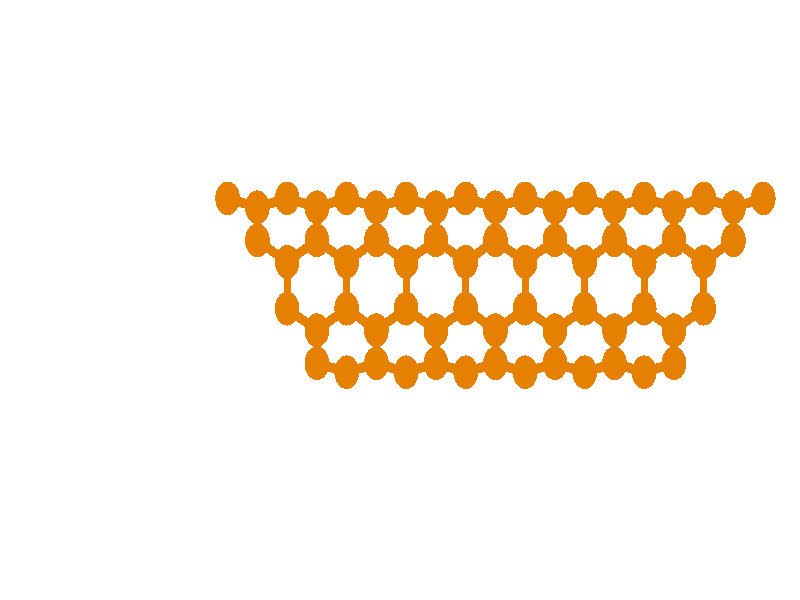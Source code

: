 // 
// Molecular graphics export from VMD 1.9.1
// http://www.ks.uiuc.edu/Research/vmd/
// Requires POV-Ray 3.5 or later
// 
// POV 3.x input script : E:/Users/Kevin Reiter/Documents/GitHub/promotion/daten/nanotori/a7.pov 
// try povray +W1920 +H1057 -IE:/Users/Kevin Reiter/Documents/GitHub/promotion/daten/nanotori/a7.pov -OE:/Users/Kevin Reiter/Documents/GitHub/promotion/daten/nanotori/a7.pov.tga +P +X +A +FT +C
#if (version < 3.5) 
#error "VMD POV3DisplayDevice has been compiled for POV-Ray 3.5 or above.\nPlease upgrade POV-Ray or recompile VMD."
#end 
#declare VMD_clip_on=array[3] {0, 0, 0};
#declare VMD_clip=array[3];
#declare VMD_scaledclip=array[3];
#declare VMD_line_width=0.0020;
#macro VMDC ( C1 )
  texture { pigment { rgbt C1 }}
#end
#macro VMD_point (P1, R1, C1)
  #local T = texture { finish { ambient 1.0 diffuse 0.0 phong 0.0 specular 0.0 } pigment { C1 } }
  #if(VMD_clip_on[2])
  intersection {
    sphere {P1, R1 texture {T} #if(VMD_clip_on[1]) clipped_by {VMD_clip[1]} #end no_shadow}
    VMD_clip[2]
  }
  #else
  sphere {P1, R1 texture {T} #if(VMD_clip_on[1]) clipped_by {VMD_clip[1]} #end no_shadow}
  #end
#end
#macro VMD_line (P1, P2, C1)
  #local T = texture { finish { ambient 1.0 diffuse 0.0 phong 0.0 specular 0.0 } pigment { C1 } }
  #if(VMD_clip_on[2])
  intersection {
    cylinder {P1, P2, VMD_line_width texture {T} #if(VMD_clip_on[1]) clipped_by {VMD_clip[1]} #end no_shadow}
    VMD_clip[2]
  }
  #else
  cylinder {P1, P2, VMD_line_width texture {T} #if(VMD_clip_on[1]) clipped_by {VMD_clip[1]} #end no_shadow}
  #end
#end
#macro VMD_sphere (P1, R1, C1)
  #local T = texture { pigment { C1 } }
  #if(VMD_clip_on[2])
  intersection {
    sphere {P1, R1 texture {T} #if(VMD_clip_on[1]) clipped_by {VMD_clip[1]} #end no_shadow}
    VMD_clip[2]
  }
  #else
  sphere {P1, R1 texture {T} #if(VMD_clip_on[1]) clipped_by {VMD_clip[1]} #end no_shadow}
  #end
#end
#macro VMD_cylinder (P1, P2, R1, C1, O1)
  #local T = texture { pigment { C1 } }
  #if(VMD_clip_on[2])
  intersection {
    cylinder {P1, P2, R1 #if(O1) open #end texture {T} #if(VMD_clip_on[1]) clipped_by {VMD_clip[1]} #end no_shadow}
    VMD_clip[2]
  }
  #else
  cylinder {P1, P2, R1 #if(O1) open #end texture {T} #if(VMD_clip_on[1]) clipped_by {VMD_clip[1]} #end no_shadow}
  #end
#end
#macro VMD_cone (P1, P2, R1, C1)
  #local T = texture { pigment { C1 } }
  #if(VMD_clip_on[2])
  intersection {
    cone {P1, R1, P2, VMD_line_width texture {T} #if(VMD_clip_on[1]) clipped_by {VMD_clip[1]} #end no_shadow}
    VMD_clip[2]
  }
  #else
  cone {P1, R1, P2, VMD_line_width texture {T} #if(VMD_clip_on[1]) clipped_by {VMD_clip[1]} #end no_shadow}
  #end
#end
#macro VMD_triangle (P1, P2, P3, N1, N2, N3, C1)
  #local T = texture { pigment { C1 } }
  smooth_triangle {P1, N1, P2, N2, P3, N3 texture {T} #if(VMD_clip_on[1]) clipped_by {VMD_clip[1]} #end no_shadow}
#end
#macro VMD_tricolor (P1, P2, P3, N1, N2, N3, C1, C2, C3)
  #local NX = P2-P1;
  #local NY = P3-P1;
  #local NZ = vcross(NX, NY);
  #local T = texture { pigment {
    average pigment_map {
      [1 gradient x color_map {[0 rgb 0] [1 C2*3]}]
      [1 gradient y color_map {[0 rgb 0] [1 C3*3]}]
      [1 gradient z color_map {[0 rgb 0] [1 C1*3]}]
    }
    matrix <1.01,0,1,0,1.01,1,0,0,1,-.002,-.002,-1>
    matrix <NX.x,NX.y,NX.z,NY.x,NY.y,NY.z,NZ.x,NZ.y,NZ.z,P1.x,P1.y,P1.z>
  } }
  smooth_triangle {P1, N1, P2, N2, P3, N3 texture {T} #if(VMD_clip_on[1]) clipped_by {VMD_clip[1]} #end no_shadow}
#end
camera {
  orthographic
  location <0.0000, 0.0000, -2.0000>
  look_at <0.0000, 0.0000, 2.0000>
  up <0.0000, 3.0000, 0.0000>
  right <5.4494, 0.0000, 0.0000>
}
light_source { 
  <-0.1000, 0.1000, -1.0000> 
  color rgb<1.000, 1.000, 1.000> 
  parallel 
  point_at <0.0, 0.0, 0.0> 
}
light_source { 
  <1.0000, 2.0000, -0.5000> 
  color rgb<1.000, 1.000, 1.000> 
  parallel 
  point_at <0.0, 0.0, 0.0> 
}
background {
  color rgb<1.000, 1.000, 1.000>
}
#default { texture {
 finish { ambient 0.000 diffuse 0.650 phong 0.1 phong_size 40.000 specular 0.500 }
} }
#declare VMD_line_width=0.0020;
// MoleculeID: 16 ReprID: 0 Beginning CPK
// MoleculeID: 16 ReprID: 0 Beginning VDW
VMD_sphere(<-1.1742,0.5085,0.1166>,0.0839,rgbt<0.900,0.500,0.000,0.000>)
VMD_sphere(<-1.1742,0.5083,-0.1173>,0.0839,rgbt<0.900,0.500,0.000,0.000>)
VMD_sphere(<-0.9715,0.2987,0.3900>,0.0839,rgbt<0.900,0.500,0.000,0.000>)
VMD_sphere(<-0.9715,0.4639,0.2244>,0.0839,rgbt<0.900,0.500,0.000,0.000>)
VMD_sphere(<-0.7688,0.5085,0.1166>,0.0839,rgbt<0.900,0.500,0.000,0.000>)
VMD_sphere(<-0.7688,0.5083,-0.1173>,0.0839,rgbt<0.900,0.500,0.000,0.000>)
VMD_sphere(<-0.9715,0.4635,-0.2251>,0.0839,rgbt<0.900,0.500,0.000,0.000>)
VMD_sphere(<-0.9715,0.2980,-0.3903>,0.0839,rgbt<0.900,0.500,0.000,0.000>)
VMD_sphere(<-0.7688,0.1901,-0.4348>,0.0839,rgbt<0.900,0.500,0.000,0.000>)
VMD_sphere(<-0.7688,-0.0437,-0.4346>,0.0839,rgbt<0.900,0.500,0.000,0.000>)
VMD_sphere(<-0.7688,-0.0429,0.4349>,0.0839,rgbt<0.900,0.500,0.000,0.000>)
VMD_sphere(<-0.7688,0.1910,0.4347>,0.0839,rgbt<0.900,0.500,0.000,0.000>)
VMD_sphere(<-0.5661,0.2987,0.3900>,0.0839,rgbt<0.900,0.500,0.000,0.000>)
VMD_sphere(<-0.5661,0.4639,0.2244>,0.0839,rgbt<0.900,0.500,0.000,0.000>)
VMD_sphere(<-0.3634,0.5085,0.1166>,0.0839,rgbt<0.900,0.500,0.000,0.000>)
VMD_sphere(<-0.3634,0.5083,-0.1173>,0.0839,rgbt<0.900,0.500,0.000,0.000>)
VMD_sphere(<-0.5661,0.4635,-0.2251>,0.0839,rgbt<0.900,0.500,0.000,0.000>)
VMD_sphere(<-0.5661,0.2980,-0.3903>,0.0839,rgbt<0.900,0.500,0.000,0.000>)
VMD_sphere(<-0.3634,0.1901,-0.4348>,0.0839,rgbt<0.900,0.500,0.000,0.000>)
VMD_sphere(<-0.3634,-0.0437,-0.4346>,0.0839,rgbt<0.900,0.500,0.000,0.000>)
VMD_sphere(<-0.5661,-0.1515,-0.3899>,0.0839,rgbt<0.900,0.500,0.000,0.000>)
VMD_sphere(<-0.5661,-0.3167,-0.2243>,0.0839,rgbt<0.900,0.500,0.000,0.000>)
VMD_sphere(<-0.3634,-0.3613,-0.1165>,0.0839,rgbt<0.900,0.500,0.000,0.000>)
VMD_sphere(<-0.3634,-0.3611,0.1174>,0.0839,rgbt<0.900,0.500,0.000,0.000>)
VMD_sphere(<-0.5661,-0.3163,0.2252>,0.0839,rgbt<0.900,0.500,0.000,0.000>)
VMD_sphere(<-0.5661,-0.1508,0.3904>,0.0839,rgbt<0.900,0.500,0.000,0.000>)
VMD_sphere(<-0.3634,-0.0429,0.4349>,0.0839,rgbt<0.900,0.500,0.000,0.000>)
VMD_sphere(<-0.3634,0.1910,0.4347>,0.0839,rgbt<0.900,0.500,0.000,0.000>)
VMD_sphere(<-0.1607,0.2987,0.3900>,0.0839,rgbt<0.900,0.500,0.000,0.000>)
VMD_sphere(<-0.1607,0.4639,0.2244>,0.0839,rgbt<0.900,0.500,0.000,0.000>)
VMD_sphere(<0.0419,0.5085,0.1166>,0.0839,rgbt<0.900,0.500,0.000,0.000>)
VMD_sphere(<0.0419,0.5083,-0.1173>,0.0839,rgbt<0.900,0.500,0.000,0.000>)
VMD_sphere(<-0.1607,0.4635,-0.2251>,0.0839,rgbt<0.900,0.500,0.000,0.000>)
VMD_sphere(<-0.1607,0.2980,-0.3903>,0.0839,rgbt<0.900,0.500,0.000,0.000>)
VMD_sphere(<0.0419,0.1901,-0.4348>,0.0839,rgbt<0.900,0.500,0.000,0.000>)
VMD_sphere(<0.0419,-0.0437,-0.4346>,0.0839,rgbt<0.900,0.500,0.000,0.000>)
VMD_sphere(<-0.1607,-0.1515,-0.3899>,0.0839,rgbt<0.900,0.500,0.000,0.000>)
VMD_sphere(<-0.1607,-0.3167,-0.2243>,0.0839,rgbt<0.900,0.500,0.000,0.000>)
VMD_sphere(<0.0419,-0.3613,-0.1165>,0.0839,rgbt<0.900,0.500,0.000,0.000>)
VMD_sphere(<0.0419,-0.3611,0.1174>,0.0839,rgbt<0.900,0.500,0.000,0.000>)
VMD_sphere(<-0.1607,-0.3163,0.2252>,0.0839,rgbt<0.900,0.500,0.000,0.000>)
VMD_sphere(<-0.1607,-0.1508,0.3904>,0.0839,rgbt<0.900,0.500,0.000,0.000>)
VMD_sphere(<0.0419,-0.0429,0.4349>,0.0839,rgbt<0.900,0.500,0.000,0.000>)
VMD_sphere(<0.0419,0.1910,0.4347>,0.0839,rgbt<0.900,0.500,0.000,0.000>)
VMD_sphere(<0.2446,0.2987,0.3900>,0.0839,rgbt<0.900,0.500,0.000,0.000>)
VMD_sphere(<0.2446,0.4639,0.2244>,0.0839,rgbt<0.900,0.500,0.000,0.000>)
VMD_sphere(<0.4473,0.5085,0.1166>,0.0839,rgbt<0.900,0.500,0.000,0.000>)
VMD_sphere(<0.4473,0.5083,-0.1173>,0.0839,rgbt<0.900,0.500,0.000,0.000>)
VMD_sphere(<0.2446,0.4635,-0.2251>,0.0839,rgbt<0.900,0.500,0.000,0.000>)
VMD_sphere(<0.2446,0.2980,-0.3903>,0.0839,rgbt<0.900,0.500,0.000,0.000>)
VMD_sphere(<0.4473,0.1901,-0.4348>,0.0839,rgbt<0.900,0.500,0.000,0.000>)
VMD_sphere(<0.4473,-0.0437,-0.4346>,0.0839,rgbt<0.900,0.500,0.000,0.000>)
VMD_sphere(<0.2446,-0.1515,-0.3899>,0.0839,rgbt<0.900,0.500,0.000,0.000>)
VMD_sphere(<0.2446,-0.3167,-0.2243>,0.0839,rgbt<0.900,0.500,0.000,0.000>)
VMD_sphere(<0.4473,-0.3613,-0.1165>,0.0839,rgbt<0.900,0.500,0.000,0.000>)
VMD_sphere(<0.4473,-0.3611,0.1174>,0.0839,rgbt<0.900,0.500,0.000,0.000>)
VMD_sphere(<0.2446,-0.3163,0.2252>,0.0839,rgbt<0.900,0.500,0.000,0.000>)
VMD_sphere(<0.2446,-0.1508,0.3904>,0.0839,rgbt<0.900,0.500,0.000,0.000>)
VMD_sphere(<0.4473,-0.0429,0.4349>,0.0839,rgbt<0.900,0.500,0.000,0.000>)
VMD_sphere(<0.4473,0.1910,0.4347>,0.0839,rgbt<0.900,0.500,0.000,0.000>)
VMD_sphere(<0.6500,0.2987,0.3900>,0.0839,rgbt<0.900,0.500,0.000,0.000>)
VMD_sphere(<0.6500,0.4639,0.2244>,0.0839,rgbt<0.900,0.500,0.000,0.000>)
VMD_sphere(<0.8527,0.5085,0.1166>,0.0839,rgbt<0.900,0.500,0.000,0.000>)
VMD_sphere(<0.8527,0.5083,-0.1173>,0.0839,rgbt<0.900,0.500,0.000,0.000>)
VMD_sphere(<0.6500,0.4635,-0.2251>,0.0839,rgbt<0.900,0.500,0.000,0.000>)
VMD_sphere(<0.6500,0.2980,-0.3903>,0.0839,rgbt<0.900,0.500,0.000,0.000>)
VMD_sphere(<0.8527,0.1901,-0.4348>,0.0839,rgbt<0.900,0.500,0.000,0.000>)
VMD_sphere(<0.8527,-0.0437,-0.4346>,0.0839,rgbt<0.900,0.500,0.000,0.000>)
VMD_sphere(<0.6500,-0.1515,-0.3899>,0.0839,rgbt<0.900,0.500,0.000,0.000>)
VMD_sphere(<0.6500,-0.3167,-0.2243>,0.0839,rgbt<0.900,0.500,0.000,0.000>)
VMD_sphere(<0.8527,-0.3613,-0.1165>,0.0839,rgbt<0.900,0.500,0.000,0.000>)
VMD_sphere(<0.8527,-0.3611,0.1174>,0.0839,rgbt<0.900,0.500,0.000,0.000>)
VMD_sphere(<0.6500,-0.3163,0.2252>,0.0839,rgbt<0.900,0.500,0.000,0.000>)
VMD_sphere(<0.6500,-0.1508,0.3904>,0.0839,rgbt<0.900,0.500,0.000,0.000>)
VMD_sphere(<0.8527,-0.0429,0.4349>,0.0839,rgbt<0.900,0.500,0.000,0.000>)
VMD_sphere(<0.8527,0.1910,0.4347>,0.0839,rgbt<0.900,0.500,0.000,0.000>)
VMD_sphere(<1.0554,0.2987,0.3900>,0.0839,rgbt<0.900,0.500,0.000,0.000>)
VMD_sphere(<1.0554,0.4639,0.2244>,0.0839,rgbt<0.900,0.500,0.000,0.000>)
VMD_sphere(<1.2581,0.5085,0.1166>,0.0839,rgbt<0.900,0.500,0.000,0.000>)
VMD_sphere(<1.2581,0.5083,-0.1173>,0.0839,rgbt<0.900,0.500,0.000,0.000>)
VMD_sphere(<1.0554,0.4635,-0.2251>,0.0839,rgbt<0.900,0.500,0.000,0.000>)
VMD_sphere(<1.0554,0.2980,-0.3903>,0.0839,rgbt<0.900,0.500,0.000,0.000>)
VMD_sphere(<1.2581,0.1901,-0.4348>,0.0839,rgbt<0.900,0.500,0.000,0.000>)
VMD_sphere(<1.2581,-0.0437,-0.4346>,0.0839,rgbt<0.900,0.500,0.000,0.000>)
VMD_sphere(<1.0554,-0.1515,-0.3899>,0.0839,rgbt<0.900,0.500,0.000,0.000>)
VMD_sphere(<1.0554,-0.3167,-0.2243>,0.0839,rgbt<0.900,0.500,0.000,0.000>)
VMD_sphere(<1.2581,-0.3613,-0.1165>,0.0839,rgbt<0.900,0.500,0.000,0.000>)
VMD_sphere(<1.2581,-0.3611,0.1174>,0.0839,rgbt<0.900,0.500,0.000,0.000>)
VMD_sphere(<1.0554,-0.3163,0.2252>,0.0839,rgbt<0.900,0.500,0.000,0.000>)
VMD_sphere(<1.0554,-0.1508,0.3904>,0.0839,rgbt<0.900,0.500,0.000,0.000>)
VMD_sphere(<1.2581,-0.0429,0.4349>,0.0839,rgbt<0.900,0.500,0.000,0.000>)
VMD_sphere(<1.2581,0.1910,0.4347>,0.0839,rgbt<0.900,0.500,0.000,0.000>)
VMD_sphere(<1.4607,0.2987,0.3900>,0.0839,rgbt<0.900,0.500,0.000,0.000>)
VMD_sphere(<1.4607,0.4639,0.2244>,0.0839,rgbt<0.900,0.500,0.000,0.000>)
VMD_sphere(<1.6634,0.5085,0.1166>,0.0839,rgbt<0.900,0.500,0.000,0.000>)
VMD_sphere(<1.6634,0.5083,-0.1173>,0.0839,rgbt<0.900,0.500,0.000,0.000>)
VMD_sphere(<1.4607,0.4635,-0.2251>,0.0839,rgbt<0.900,0.500,0.000,0.000>)
VMD_sphere(<1.4607,0.2980,-0.3903>,0.0839,rgbt<0.900,0.500,0.000,0.000>)
VMD_sphere(<1.6634,0.1901,-0.4348>,0.0839,rgbt<0.900,0.500,0.000,0.000>)
VMD_sphere(<1.6634,-0.0437,-0.4346>,0.0839,rgbt<0.900,0.500,0.000,0.000>)
VMD_sphere(<1.4607,-0.1515,-0.3899>,0.0839,rgbt<0.900,0.500,0.000,0.000>)
VMD_sphere(<1.4607,-0.3167,-0.2243>,0.0839,rgbt<0.900,0.500,0.000,0.000>)
VMD_sphere(<1.6634,-0.3613,-0.1165>,0.0839,rgbt<0.900,0.500,0.000,0.000>)
VMD_sphere(<1.6634,-0.3611,0.1174>,0.0839,rgbt<0.900,0.500,0.000,0.000>)
VMD_sphere(<1.4607,-0.3163,0.2252>,0.0839,rgbt<0.900,0.500,0.000,0.000>)
VMD_sphere(<1.4607,-0.1508,0.3904>,0.0839,rgbt<0.900,0.500,0.000,0.000>)
VMD_sphere(<1.6634,-0.0429,0.4349>,0.0839,rgbt<0.900,0.500,0.000,0.000>)
VMD_sphere(<1.6634,0.1910,0.4347>,0.0839,rgbt<0.900,0.500,0.000,0.000>)
VMD_sphere(<1.8661,0.2987,0.3900>,0.0839,rgbt<0.900,0.500,0.000,0.000>)
VMD_sphere(<1.8661,0.4639,0.2244>,0.0839,rgbt<0.900,0.500,0.000,0.000>)
VMD_sphere(<2.0688,0.5085,0.1166>,0.0839,rgbt<0.900,0.500,0.000,0.000>)
VMD_sphere(<2.0688,0.5083,-0.1173>,0.0839,rgbt<0.900,0.500,0.000,0.000>)
VMD_sphere(<1.8661,0.4635,-0.2251>,0.0839,rgbt<0.900,0.500,0.000,0.000>)
VMD_sphere(<1.8661,0.2980,-0.3903>,0.0839,rgbt<0.900,0.500,0.000,0.000>)
VMD_sphere(<2.0688,0.1901,-0.4348>,0.0839,rgbt<0.900,0.500,0.000,0.000>)
VMD_sphere(<2.0688,-0.0437,-0.4346>,0.0839,rgbt<0.900,0.500,0.000,0.000>)
VMD_sphere(<1.8661,-0.1515,-0.3899>,0.0839,rgbt<0.900,0.500,0.000,0.000>)
VMD_sphere(<1.8661,-0.3167,-0.2243>,0.0839,rgbt<0.900,0.500,0.000,0.000>)
VMD_sphere(<1.8661,-0.3163,0.2252>,0.0839,rgbt<0.900,0.500,0.000,0.000>)
VMD_sphere(<1.8661,-0.1508,0.3904>,0.0839,rgbt<0.900,0.500,0.000,0.000>)
VMD_sphere(<2.0688,-0.0429,0.4349>,0.0839,rgbt<0.900,0.500,0.000,0.000>)
VMD_sphere(<2.0688,0.1910,0.4347>,0.0839,rgbt<0.900,0.500,0.000,0.000>)
VMD_sphere(<2.2715,0.2987,0.3900>,0.0839,rgbt<0.900,0.500,0.000,0.000>)
VMD_sphere(<2.2715,0.4639,0.2244>,0.0839,rgbt<0.900,0.500,0.000,0.000>)
VMD_sphere(<2.4742,0.5085,0.1166>,0.0839,rgbt<0.900,0.500,0.000,0.000>)
VMD_sphere(<2.4742,0.5083,-0.1173>,0.0839,rgbt<0.900,0.500,0.000,0.000>)
VMD_sphere(<2.2715,0.4635,-0.2251>,0.0839,rgbt<0.900,0.500,0.000,0.000>)
VMD_sphere(<2.2715,0.2980,-0.3903>,0.0839,rgbt<0.900,0.500,0.000,0.000>)
VMD_cylinder(<-1.17417,0.508501,0.116572>,<-1.17417,0.508391,-0.000366411>0.0247,rgbt<0.900,0.500,0.000,0.000>,1)
VMD_cylinder(<-1.17417,0.508501,0.116572>,<-1.07282,0.486224,0.170497>0.0247,rgbt<0.900,0.500,0.000,0.000>,1)
VMD_cylinder(<-1.17417,0.508281,-0.117305>,<-1.07282,0.485902,-0.171188>0.0247,rgbt<0.900,0.500,0.000,0.000>,1)
VMD_cylinder(<-1.17417,0.508281,-0.117305>,<-1.17417,0.508391,-0.000366411>0.0247,rgbt<0.900,0.500,0.000,0.000>,1)
VMD_cylinder(<-0.971483,0.298727,0.389955>,<-0.971483,0.381337,0.307189>0.0247,rgbt<0.900,0.500,0.000,0.000>,1)
VMD_cylinder(<-0.971483,0.298727,0.389955>,<-0.87014,0.244844,0.412333>0.0247,rgbt<0.900,0.500,0.000,0.000>,1)
VMD_cylinder(<-0.971483,0.463947,0.224422>,<-0.971483,0.381337,0.307189>0.0247,rgbt<0.900,0.500,0.000,0.000>,1)
VMD_cylinder(<-0.971483,0.463947,0.224422>,<-1.07282,0.486224,0.170497>0.0247,rgbt<0.900,0.500,0.000,0.000>,1)
VMD_cylinder(<-0.971483,0.463947,0.224422>,<-0.87014,0.486224,0.170497>0.0247,rgbt<0.900,0.500,0.000,0.000>,1)
VMD_cylinder(<-0.768797,0.508501,0.116572>,<-0.667454,0.486224,0.170497>0.0247,rgbt<0.900,0.500,0.000,0.000>,1)
VMD_cylinder(<-0.768797,0.508501,0.116572>,<-0.87014,0.486224,0.170497>0.0247,rgbt<0.900,0.500,0.000,0.000>,1)
VMD_cylinder(<-0.768797,0.508501,0.116572>,<-0.768797,0.508391,-0.000366411>0.0247,rgbt<0.900,0.500,0.000,0.000>,1)
VMD_cylinder(<-0.768797,0.508281,-0.117305>,<-0.87014,0.485902,-0.171188>0.0247,rgbt<0.900,0.500,0.000,0.000>,1)
VMD_cylinder(<-0.768797,0.508281,-0.117305>,<-0.667454,0.485902,-0.171188>0.0247,rgbt<0.900,0.500,0.000,0.000>,1)
VMD_cylinder(<-0.768797,0.508281,-0.117305>,<-0.768797,0.508391,-0.000366411>0.0247,rgbt<0.900,0.500,0.000,0.000>,1)
VMD_cylinder(<-0.971483,0.463524,-0.225071>,<-1.07282,0.485902,-0.171188>0.0247,rgbt<0.900,0.500,0.000,0.000>,1)
VMD_cylinder(<-0.971483,0.463524,-0.225071>,<-0.87014,0.485902,-0.171188>0.0247,rgbt<0.900,0.500,0.000,0.000>,1)
VMD_cylinder(<-0.971483,0.463524,-0.225071>,<-0.971483,0.380757,-0.307681>0.0247,rgbt<0.900,0.500,0.000,0.000>,1)
VMD_cylinder(<-0.971483,0.297991,-0.390291>,<-0.971483,0.380757,-0.307681>0.0247,rgbt<0.900,0.500,0.000,0.000>,1)
VMD_cylinder(<-0.971483,0.297991,-0.390291>,<-0.87014,0.244066,-0.412568>0.0247,rgbt<0.900,0.500,0.000,0.000>,1)
VMD_cylinder(<-0.768797,0.19014,-0.434845>,<-0.667454,0.244066,-0.412568>0.0247,rgbt<0.900,0.500,0.000,0.000>,1)
VMD_cylinder(<-0.768797,0.19014,-0.434845>,<-0.87014,0.244066,-0.412568>0.0247,rgbt<0.900,0.500,0.000,0.000>,1)
VMD_cylinder(<-0.768797,0.19014,-0.434845>,<-0.768797,0.0732016,-0.434735>0.0247,rgbt<0.900,0.500,0.000,0.000>,1)
VMD_cylinder(<-0.768797,-0.0437373,-0.434624>,<-0.667454,-0.0976205,-0.412246>0.0247,rgbt<0.900,0.500,0.000,0.000>,1)
VMD_cylinder(<-0.768797,-0.0437373,-0.434624>,<-0.768797,0.0732016,-0.434735>0.0247,rgbt<0.900,0.500,0.000,0.000>,1)
VMD_cylinder(<-0.768797,-0.0429158,0.434933>,<-0.768797,0.0740222,0.434822>0.0247,rgbt<0.900,0.500,0.000,0.000>,1)
VMD_cylinder(<-0.768797,-0.0429158,0.434933>,<-0.667454,-0.0968411,0.412655>0.0247,rgbt<0.900,0.500,0.000,0.000>,1)
VMD_cylinder(<-0.768797,0.19096,0.434712>,<-0.87014,0.244844,0.412333>0.0247,rgbt<0.900,0.500,0.000,0.000>,1)
VMD_cylinder(<-0.768797,0.19096,0.434712>,<-0.768797,0.0740222,0.434822>0.0247,rgbt<0.900,0.500,0.000,0.000>,1)
VMD_cylinder(<-0.768797,0.19096,0.434712>,<-0.667454,0.244844,0.412333>0.0247,rgbt<0.900,0.500,0.000,0.000>,1)
VMD_cylinder(<-0.566111,0.298727,0.389955>,<-0.566111,0.381337,0.307189>0.0247,rgbt<0.900,0.500,0.000,0.000>,1)
VMD_cylinder(<-0.566111,0.298727,0.389955>,<-0.464768,0.244844,0.412333>0.0247,rgbt<0.900,0.500,0.000,0.000>,1)
VMD_cylinder(<-0.566111,0.298727,0.389955>,<-0.667454,0.244844,0.412333>0.0247,rgbt<0.900,0.500,0.000,0.000>,1)
VMD_cylinder(<-0.566111,0.463947,0.224422>,<-0.566111,0.381337,0.307189>0.0247,rgbt<0.900,0.500,0.000,0.000>,1)
VMD_cylinder(<-0.566111,0.463947,0.224422>,<-0.667454,0.486224,0.170497>0.0247,rgbt<0.900,0.500,0.000,0.000>,1)
VMD_cylinder(<-0.566111,0.463947,0.224422>,<-0.464768,0.486224,0.170497>0.0247,rgbt<0.900,0.500,0.000,0.000>,1)
VMD_cylinder(<-0.363425,0.508501,0.116572>,<-0.262083,0.486224,0.170497>0.0247,rgbt<0.900,0.500,0.000,0.000>,1)
VMD_cylinder(<-0.363425,0.508501,0.116572>,<-0.464768,0.486224,0.170497>0.0247,rgbt<0.900,0.500,0.000,0.000>,1)
VMD_cylinder(<-0.363425,0.508501,0.116572>,<-0.363425,0.508391,-0.000366411>0.0247,rgbt<0.900,0.500,0.000,0.000>,1)
VMD_cylinder(<-0.363425,0.508281,-0.117305>,<-0.363425,0.508391,-0.000366411>0.0247,rgbt<0.900,0.500,0.000,0.000>,1)
VMD_cylinder(<-0.363425,0.508281,-0.117305>,<-0.262083,0.485902,-0.171188>0.0247,rgbt<0.900,0.500,0.000,0.000>,1)
VMD_cylinder(<-0.363425,0.508281,-0.117305>,<-0.464768,0.485902,-0.171188>0.0247,rgbt<0.900,0.500,0.000,0.000>,1)
VMD_cylinder(<-0.566111,0.463524,-0.225071>,<-0.566111,0.380757,-0.307681>0.0247,rgbt<0.900,0.500,0.000,0.000>,1)
VMD_cylinder(<-0.566111,0.463524,-0.225071>,<-0.667454,0.485902,-0.171188>0.0247,rgbt<0.900,0.500,0.000,0.000>,1)
VMD_cylinder(<-0.566111,0.463524,-0.225071>,<-0.464768,0.485902,-0.171188>0.0247,rgbt<0.900,0.500,0.000,0.000>,1)
VMD_cylinder(<-0.566111,0.297991,-0.390291>,<-0.667454,0.244066,-0.412568>0.0247,rgbt<0.900,0.500,0.000,0.000>,1)
VMD_cylinder(<-0.566111,0.297991,-0.390291>,<-0.566111,0.380757,-0.307681>0.0247,rgbt<0.900,0.500,0.000,0.000>,1)
VMD_cylinder(<-0.566111,0.297991,-0.390291>,<-0.464768,0.244066,-0.412568>0.0247,rgbt<0.900,0.500,0.000,0.000>,1)
VMD_cylinder(<-0.363425,0.19014,-0.434845>,<-0.464768,0.244066,-0.412568>0.0247,rgbt<0.900,0.500,0.000,0.000>,1)
VMD_cylinder(<-0.363425,0.19014,-0.434845>,<-0.363425,0.0732016,-0.434735>0.0247,rgbt<0.900,0.500,0.000,0.000>,1)
VMD_cylinder(<-0.363425,0.19014,-0.434845>,<-0.262083,0.244066,-0.412568>0.0247,rgbt<0.900,0.500,0.000,0.000>,1)
VMD_cylinder(<-0.363425,-0.0437373,-0.434624>,<-0.363425,0.0732016,-0.434735>0.0247,rgbt<0.900,0.500,0.000,0.000>,1)
VMD_cylinder(<-0.363425,-0.0437373,-0.434624>,<-0.262083,-0.0976205,-0.412246>0.0247,rgbt<0.900,0.500,0.000,0.000>,1)
VMD_cylinder(<-0.363425,-0.0437373,-0.434624>,<-0.464768,-0.0976205,-0.412246>0.0247,rgbt<0.900,0.500,0.000,0.000>,1)
VMD_cylinder(<-0.566111,-0.151504,-0.389867>,<-0.667454,-0.0976205,-0.412246>0.0247,rgbt<0.900,0.500,0.000,0.000>,1)
VMD_cylinder(<-0.566111,-0.151504,-0.389867>,<-0.464768,-0.0976205,-0.412246>0.0247,rgbt<0.900,0.500,0.000,0.000>,1)
VMD_cylinder(<-0.566111,-0.151504,-0.389867>,<-0.566111,-0.234113,-0.307101>0.0247,rgbt<0.900,0.500,0.000,0.000>,1)
VMD_cylinder(<-0.566111,-0.316722,-0.224335>,<-0.566111,-0.234113,-0.307101>0.0247,rgbt<0.900,0.500,0.000,0.000>,1)
VMD_cylinder(<-0.566111,-0.316722,-0.224335>,<-0.464768,-0.339,-0.17041>0.0247,rgbt<0.900,0.500,0.000,0.000>,1)
VMD_cylinder(<-0.363425,-0.361277,-0.116485>,<-0.363425,-0.361167,0.000453502>0.0247,rgbt<0.900,0.500,0.000,0.000>,1)
VMD_cylinder(<-0.363425,-0.361277,-0.116485>,<-0.262083,-0.339,-0.17041>0.0247,rgbt<0.900,0.500,0.000,0.000>,1)
VMD_cylinder(<-0.363425,-0.361277,-0.116485>,<-0.464768,-0.339,-0.17041>0.0247,rgbt<0.900,0.500,0.000,0.000>,1)
VMD_cylinder(<-0.363425,-0.361056,0.117392>,<-0.464768,-0.338677,0.171275>0.0247,rgbt<0.900,0.500,0.000,0.000>,1)
VMD_cylinder(<-0.363425,-0.361056,0.117392>,<-0.363425,-0.361167,0.000453502>0.0247,rgbt<0.900,0.500,0.000,0.000>,1)
VMD_cylinder(<-0.363425,-0.361056,0.117392>,<-0.262083,-0.338677,0.171275>0.0247,rgbt<0.900,0.500,0.000,0.000>,1)
VMD_cylinder(<-0.566111,-0.316298,0.225159>,<-0.566111,-0.233532,0.307769>0.0247,rgbt<0.900,0.500,0.000,0.000>,1)
VMD_cylinder(<-0.566111,-0.316298,0.225159>,<-0.464768,-0.338677,0.171275>0.0247,rgbt<0.900,0.500,0.000,0.000>,1)
VMD_cylinder(<-0.566111,-0.150766,0.390378>,<-0.667454,-0.0968411,0.412655>0.0247,rgbt<0.900,0.500,0.000,0.000>,1)
VMD_cylinder(<-0.566111,-0.150766,0.390378>,<-0.464768,-0.0968411,0.412655>0.0247,rgbt<0.900,0.500,0.000,0.000>,1)
VMD_cylinder(<-0.566111,-0.150766,0.390378>,<-0.566111,-0.233532,0.307769>0.0247,rgbt<0.900,0.500,0.000,0.000>,1)
VMD_cylinder(<-0.363425,-0.0429158,0.434933>,<-0.363425,0.0740222,0.434822>0.0247,rgbt<0.900,0.500,0.000,0.000>,1)
VMD_cylinder(<-0.363425,-0.0429158,0.434933>,<-0.262083,-0.0968411,0.412655>0.0247,rgbt<0.900,0.500,0.000,0.000>,1)
VMD_cylinder(<-0.363425,-0.0429158,0.434933>,<-0.464768,-0.0968411,0.412655>0.0247,rgbt<0.900,0.500,0.000,0.000>,1)
VMD_cylinder(<-0.363425,0.19096,0.434712>,<-0.464768,0.244844,0.412333>0.0247,rgbt<0.900,0.500,0.000,0.000>,1)
VMD_cylinder(<-0.363425,0.19096,0.434712>,<-0.363425,0.0740222,0.434822>0.0247,rgbt<0.900,0.500,0.000,0.000>,1)
VMD_cylinder(<-0.363425,0.19096,0.434712>,<-0.262083,0.244844,0.412333>0.0247,rgbt<0.900,0.500,0.000,0.000>,1)
VMD_cylinder(<-0.160741,0.298727,0.389955>,<-0.0593981,0.244844,0.412333>0.0247,rgbt<0.900,0.500,0.000,0.000>,1)
VMD_cylinder(<-0.160741,0.298727,0.389955>,<-0.262083,0.244844,0.412333>0.0247,rgbt<0.900,0.500,0.000,0.000>,1)
VMD_cylinder(<-0.160741,0.298727,0.389955>,<-0.160741,0.381337,0.307189>0.0247,rgbt<0.900,0.500,0.000,0.000>,1)
VMD_cylinder(<-0.160741,0.463947,0.224422>,<-0.0593981,0.486224,0.170497>0.0247,rgbt<0.900,0.500,0.000,0.000>,1)
VMD_cylinder(<-0.160741,0.463947,0.224422>,<-0.262083,0.486224,0.170497>0.0247,rgbt<0.900,0.500,0.000,0.000>,1)
VMD_cylinder(<-0.160741,0.463947,0.224422>,<-0.160741,0.381337,0.307189>0.0247,rgbt<0.900,0.500,0.000,0.000>,1)
VMD_cylinder(<0.0419447,0.508501,0.116572>,<-0.0593981,0.486224,0.170497>0.0247,rgbt<0.900,0.500,0.000,0.000>,1)
VMD_cylinder(<0.0419447,0.508501,0.116572>,<0.143288,0.486224,0.170497>0.0247,rgbt<0.900,0.500,0.000,0.000>,1)
VMD_cylinder(<0.0419447,0.508501,0.116572>,<0.0419447,0.508391,-0.000366411>0.0247,rgbt<0.900,0.500,0.000,0.000>,1)
VMD_cylinder(<0.0419447,0.508281,-0.117305>,<-0.0593981,0.485902,-0.171188>0.0247,rgbt<0.900,0.500,0.000,0.000>,1)
VMD_cylinder(<0.0419447,0.508281,-0.117305>,<0.0419447,0.508391,-0.000366411>0.0247,rgbt<0.900,0.500,0.000,0.000>,1)
VMD_cylinder(<0.0419447,0.508281,-0.117305>,<0.143288,0.485902,-0.171188>0.0247,rgbt<0.900,0.500,0.000,0.000>,1)
VMD_cylinder(<-0.160741,0.463524,-0.225071>,<-0.0593981,0.485902,-0.171188>0.0247,rgbt<0.900,0.500,0.000,0.000>,1)
VMD_cylinder(<-0.160741,0.463524,-0.225071>,<-0.262083,0.485902,-0.171188>0.0247,rgbt<0.900,0.500,0.000,0.000>,1)
VMD_cylinder(<-0.160741,0.463524,-0.225071>,<-0.160741,0.380757,-0.307681>0.0247,rgbt<0.900,0.500,0.000,0.000>,1)
VMD_cylinder(<-0.160741,0.297991,-0.390291>,<-0.0593981,0.244066,-0.412568>0.0247,rgbt<0.900,0.500,0.000,0.000>,1)
VMD_cylinder(<-0.160741,0.297991,-0.390291>,<-0.160741,0.380757,-0.307681>0.0247,rgbt<0.900,0.500,0.000,0.000>,1)
VMD_cylinder(<-0.160741,0.297991,-0.390291>,<-0.262083,0.244066,-0.412568>0.0247,rgbt<0.900,0.500,0.000,0.000>,1)
VMD_cylinder(<0.0419447,0.19014,-0.434845>,<0.0419447,0.0732016,-0.434735>0.0247,rgbt<0.900,0.500,0.000,0.000>,1)
VMD_cylinder(<0.0419447,0.19014,-0.434845>,<-0.0593981,0.244066,-0.412568>0.0247,rgbt<0.900,0.500,0.000,0.000>,1)
VMD_cylinder(<0.0419447,0.19014,-0.434845>,<0.143288,0.244066,-0.412568>0.0247,rgbt<0.900,0.500,0.000,0.000>,1)
VMD_cylinder(<0.0419447,-0.0437373,-0.434624>,<-0.0593981,-0.0976205,-0.412246>0.0247,rgbt<0.900,0.500,0.000,0.000>,1)
VMD_cylinder(<0.0419447,-0.0437373,-0.434624>,<0.0419447,0.0732016,-0.434735>0.0247,rgbt<0.900,0.500,0.000,0.000>,1)
VMD_cylinder(<0.0419447,-0.0437373,-0.434624>,<0.143288,-0.0976205,-0.412246>0.0247,rgbt<0.900,0.500,0.000,0.000>,1)
VMD_cylinder(<-0.160741,-0.151504,-0.389867>,<-0.0593981,-0.0976205,-0.412246>0.0247,rgbt<0.900,0.500,0.000,0.000>,1)
VMD_cylinder(<-0.160741,-0.151504,-0.389867>,<-0.262083,-0.0976205,-0.412246>0.0247,rgbt<0.900,0.500,0.000,0.000>,1)
VMD_cylinder(<-0.160741,-0.151504,-0.389867>,<-0.160741,-0.234113,-0.307101>0.0247,rgbt<0.900,0.500,0.000,0.000>,1)
VMD_cylinder(<-0.160741,-0.316722,-0.224335>,<-0.0593981,-0.339,-0.17041>0.0247,rgbt<0.900,0.500,0.000,0.000>,1)
VMD_cylinder(<-0.160741,-0.316722,-0.224335>,<-0.160741,-0.234113,-0.307101>0.0247,rgbt<0.900,0.500,0.000,0.000>,1)
VMD_cylinder(<-0.160741,-0.316722,-0.224335>,<-0.262083,-0.339,-0.17041>0.0247,rgbt<0.900,0.500,0.000,0.000>,1)
VMD_cylinder(<0.0419447,-0.361277,-0.116485>,<-0.0593981,-0.339,-0.17041>0.0247,rgbt<0.900,0.500,0.000,0.000>,1)
VMD_cylinder(<0.0419447,-0.361277,-0.116485>,<0.0419447,-0.361167,0.000453502>0.0247,rgbt<0.900,0.500,0.000,0.000>,1)
VMD_cylinder(<0.0419447,-0.361277,-0.116485>,<0.143288,-0.339,-0.17041>0.0247,rgbt<0.900,0.500,0.000,0.000>,1)
VMD_cylinder(<0.0419447,-0.361056,0.117392>,<0.0419447,-0.361167,0.000453502>0.0247,rgbt<0.900,0.500,0.000,0.000>,1)
VMD_cylinder(<0.0419447,-0.361056,0.117392>,<-0.0593981,-0.338677,0.171275>0.0247,rgbt<0.900,0.500,0.000,0.000>,1)
VMD_cylinder(<0.0419447,-0.361056,0.117392>,<0.143288,-0.338677,0.171275>0.0247,rgbt<0.900,0.500,0.000,0.000>,1)
VMD_cylinder(<-0.160741,-0.316298,0.225159>,<-0.160741,-0.233532,0.307769>0.0247,rgbt<0.900,0.500,0.000,0.000>,1)
VMD_cylinder(<-0.160741,-0.316298,0.225159>,<-0.0593981,-0.338677,0.171275>0.0247,rgbt<0.900,0.500,0.000,0.000>,1)
VMD_cylinder(<-0.160741,-0.316298,0.225159>,<-0.262083,-0.338677,0.171275>0.0247,rgbt<0.900,0.500,0.000,0.000>,1)
VMD_cylinder(<-0.160741,-0.150766,0.390378>,<-0.0593981,-0.0968411,0.412655>0.0247,rgbt<0.900,0.500,0.000,0.000>,1)
VMD_cylinder(<-0.160741,-0.150766,0.390378>,<-0.262083,-0.0968411,0.412655>0.0247,rgbt<0.900,0.500,0.000,0.000>,1)
VMD_cylinder(<-0.160741,-0.150766,0.390378>,<-0.160741,-0.233532,0.307769>0.0247,rgbt<0.900,0.500,0.000,0.000>,1)
VMD_cylinder(<0.0419447,-0.0429158,0.434933>,<-0.0593981,-0.0968411,0.412655>0.0247,rgbt<0.900,0.500,0.000,0.000>,1)
VMD_cylinder(<0.0419447,-0.0429158,0.434933>,<0.0419447,0.0740222,0.434822>0.0247,rgbt<0.900,0.500,0.000,0.000>,1)
VMD_cylinder(<0.0419447,-0.0429158,0.434933>,<0.143288,-0.0968411,0.412655>0.0247,rgbt<0.900,0.500,0.000,0.000>,1)
VMD_cylinder(<0.0419447,0.19096,0.434712>,<0.0419447,0.0740222,0.434822>0.0247,rgbt<0.900,0.500,0.000,0.000>,1)
VMD_cylinder(<0.0419447,0.19096,0.434712>,<-0.0593981,0.244844,0.412333>0.0247,rgbt<0.900,0.500,0.000,0.000>,1)
VMD_cylinder(<0.0419447,0.19096,0.434712>,<0.143288,0.244844,0.412333>0.0247,rgbt<0.900,0.500,0.000,0.000>,1)
VMD_cylinder(<0.24463,0.298727,0.389955>,<0.345973,0.244844,0.412333>0.0247,rgbt<0.900,0.500,0.000,0.000>,1)
VMD_cylinder(<0.24463,0.298727,0.389955>,<0.143288,0.244844,0.412333>0.0247,rgbt<0.900,0.500,0.000,0.000>,1)
VMD_cylinder(<0.24463,0.298727,0.389955>,<0.24463,0.381337,0.307189>0.0247,rgbt<0.900,0.500,0.000,0.000>,1)
VMD_cylinder(<0.24463,0.463947,0.224422>,<0.345973,0.486224,0.170497>0.0247,rgbt<0.900,0.500,0.000,0.000>,1)
VMD_cylinder(<0.24463,0.463947,0.224422>,<0.143288,0.486224,0.170497>0.0247,rgbt<0.900,0.500,0.000,0.000>,1)
VMD_cylinder(<0.24463,0.463947,0.224422>,<0.24463,0.381337,0.307189>0.0247,rgbt<0.900,0.500,0.000,0.000>,1)
VMD_cylinder(<0.447315,0.508501,0.116572>,<0.345973,0.486224,0.170497>0.0247,rgbt<0.900,0.500,0.000,0.000>,1)
VMD_cylinder(<0.447315,0.508501,0.116572>,<0.548658,0.486224,0.170497>0.0247,rgbt<0.900,0.500,0.000,0.000>,1)
VMD_cylinder(<0.447315,0.508501,0.116572>,<0.447315,0.508391,-0.000366411>0.0247,rgbt<0.900,0.500,0.000,0.000>,1)
VMD_cylinder(<0.447315,0.508281,-0.117305>,<0.345973,0.485902,-0.171188>0.0247,rgbt<0.900,0.500,0.000,0.000>,1)
VMD_cylinder(<0.447315,0.508281,-0.117305>,<0.447315,0.508391,-0.000366411>0.0247,rgbt<0.900,0.500,0.000,0.000>,1)
VMD_cylinder(<0.447315,0.508281,-0.117305>,<0.548658,0.485902,-0.171188>0.0247,rgbt<0.900,0.500,0.000,0.000>,1)
VMD_cylinder(<0.24463,0.463524,-0.225071>,<0.345973,0.485902,-0.171188>0.0247,rgbt<0.900,0.500,0.000,0.000>,1)
VMD_cylinder(<0.24463,0.463524,-0.225071>,<0.143288,0.485902,-0.171188>0.0247,rgbt<0.900,0.500,0.000,0.000>,1)
VMD_cylinder(<0.24463,0.463524,-0.225071>,<0.24463,0.380757,-0.307681>0.0247,rgbt<0.900,0.500,0.000,0.000>,1)
VMD_cylinder(<0.24463,0.297991,-0.390291>,<0.345973,0.244066,-0.412568>0.0247,rgbt<0.900,0.500,0.000,0.000>,1)
VMD_cylinder(<0.24463,0.297991,-0.390291>,<0.24463,0.380757,-0.307681>0.0247,rgbt<0.900,0.500,0.000,0.000>,1)
VMD_cylinder(<0.24463,0.297991,-0.390291>,<0.143288,0.244066,-0.412568>0.0247,rgbt<0.900,0.500,0.000,0.000>,1)
VMD_cylinder(<0.447315,0.19014,-0.434845>,<0.447315,0.0732016,-0.434735>0.0247,rgbt<0.900,0.500,0.000,0.000>,1)
VMD_cylinder(<0.447315,0.19014,-0.434845>,<0.345973,0.244066,-0.412568>0.0247,rgbt<0.900,0.500,0.000,0.000>,1)
VMD_cylinder(<0.447315,0.19014,-0.434845>,<0.548658,0.244066,-0.412568>0.0247,rgbt<0.900,0.500,0.000,0.000>,1)
VMD_cylinder(<0.447315,-0.0437373,-0.434624>,<0.345973,-0.0976205,-0.412246>0.0247,rgbt<0.900,0.500,0.000,0.000>,1)
VMD_cylinder(<0.447315,-0.0437373,-0.434624>,<0.447315,0.0732016,-0.434735>0.0247,rgbt<0.900,0.500,0.000,0.000>,1)
VMD_cylinder(<0.447315,-0.0437373,-0.434624>,<0.548658,-0.0976205,-0.412246>0.0247,rgbt<0.900,0.500,0.000,0.000>,1)
VMD_cylinder(<0.24463,-0.151504,-0.389867>,<0.345973,-0.0976205,-0.412246>0.0247,rgbt<0.900,0.500,0.000,0.000>,1)
VMD_cylinder(<0.24463,-0.151504,-0.389867>,<0.143288,-0.0976205,-0.412246>0.0247,rgbt<0.900,0.500,0.000,0.000>,1)
VMD_cylinder(<0.24463,-0.151504,-0.389867>,<0.24463,-0.234113,-0.307101>0.0247,rgbt<0.900,0.500,0.000,0.000>,1)
VMD_cylinder(<0.24463,-0.316722,-0.224335>,<0.345973,-0.339,-0.17041>0.0247,rgbt<0.900,0.500,0.000,0.000>,1)
VMD_cylinder(<0.24463,-0.316722,-0.224335>,<0.24463,-0.234113,-0.307101>0.0247,rgbt<0.900,0.500,0.000,0.000>,1)
VMD_cylinder(<0.24463,-0.316722,-0.224335>,<0.143288,-0.339,-0.17041>0.0247,rgbt<0.900,0.500,0.000,0.000>,1)
VMD_cylinder(<0.447315,-0.361277,-0.116485>,<0.345973,-0.339,-0.17041>0.0247,rgbt<0.900,0.500,0.000,0.000>,1)
VMD_cylinder(<0.447315,-0.361277,-0.116485>,<0.447315,-0.361167,0.000453502>0.0247,rgbt<0.900,0.500,0.000,0.000>,1)
VMD_cylinder(<0.447315,-0.361277,-0.116485>,<0.548658,-0.339,-0.17041>0.0247,rgbt<0.900,0.500,0.000,0.000>,1)
VMD_cylinder(<0.447315,-0.361056,0.117392>,<0.447315,-0.361167,0.000453502>0.0247,rgbt<0.900,0.500,0.000,0.000>,1)
VMD_cylinder(<0.447315,-0.361056,0.117392>,<0.345973,-0.338677,0.171275>0.0247,rgbt<0.900,0.500,0.000,0.000>,1)
VMD_cylinder(<0.447315,-0.361056,0.117392>,<0.548658,-0.338677,0.171275>0.0247,rgbt<0.900,0.500,0.000,0.000>,1)
VMD_cylinder(<0.24463,-0.316298,0.225159>,<0.24463,-0.233532,0.307769>0.0247,rgbt<0.900,0.500,0.000,0.000>,1)
VMD_cylinder(<0.24463,-0.316298,0.225159>,<0.345973,-0.338677,0.171275>0.0247,rgbt<0.900,0.500,0.000,0.000>,1)
VMD_cylinder(<0.24463,-0.316298,0.225159>,<0.143288,-0.338677,0.171275>0.0247,rgbt<0.900,0.500,0.000,0.000>,1)
VMD_cylinder(<0.24463,-0.150766,0.390378>,<0.345973,-0.0968411,0.412655>0.0247,rgbt<0.900,0.500,0.000,0.000>,1)
VMD_cylinder(<0.24463,-0.150766,0.390378>,<0.143288,-0.0968411,0.412655>0.0247,rgbt<0.900,0.500,0.000,0.000>,1)
VMD_cylinder(<0.24463,-0.150766,0.390378>,<0.24463,-0.233532,0.307769>0.0247,rgbt<0.900,0.500,0.000,0.000>,1)
VMD_cylinder(<0.447315,-0.0429158,0.434933>,<0.345973,-0.0968411,0.412655>0.0247,rgbt<0.900,0.500,0.000,0.000>,1)
VMD_cylinder(<0.447315,-0.0429158,0.434933>,<0.447315,0.0740222,0.434822>0.0247,rgbt<0.900,0.500,0.000,0.000>,1)
VMD_cylinder(<0.447315,-0.0429158,0.434933>,<0.548658,-0.0968411,0.412655>0.0247,rgbt<0.900,0.500,0.000,0.000>,1)
VMD_cylinder(<0.447315,0.19096,0.434712>,<0.447315,0.0740222,0.434822>0.0247,rgbt<0.900,0.500,0.000,0.000>,1)
VMD_cylinder(<0.447315,0.19096,0.434712>,<0.345973,0.244844,0.412333>0.0247,rgbt<0.900,0.500,0.000,0.000>,1)
VMD_cylinder(<0.447315,0.19096,0.434712>,<0.548658,0.244844,0.412333>0.0247,rgbt<0.900,0.500,0.000,0.000>,1)
VMD_cylinder(<0.65,0.298727,0.389955>,<0.548658,0.244844,0.412333>0.0247,rgbt<0.900,0.500,0.000,0.000>,1)
VMD_cylinder(<0.65,0.298727,0.389955>,<0.65,0.381337,0.307189>0.0247,rgbt<0.900,0.500,0.000,0.000>,1)
VMD_cylinder(<0.65,0.298727,0.389955>,<0.751343,0.244844,0.412333>0.0247,rgbt<0.900,0.500,0.000,0.000>,1)
VMD_cylinder(<0.65,0.463947,0.224422>,<0.751343,0.486224,0.170497>0.0247,rgbt<0.900,0.500,0.000,0.000>,1)
VMD_cylinder(<0.65,0.463947,0.224422>,<0.548658,0.486224,0.170497>0.0247,rgbt<0.900,0.500,0.000,0.000>,1)
VMD_cylinder(<0.65,0.463947,0.224422>,<0.65,0.381337,0.307189>0.0247,rgbt<0.900,0.500,0.000,0.000>,1)
VMD_cylinder(<0.852686,0.508501,0.116572>,<0.954028,0.486224,0.170497>0.0247,rgbt<0.900,0.500,0.000,0.000>,1)
VMD_cylinder(<0.852686,0.508501,0.116572>,<0.751343,0.486224,0.170497>0.0247,rgbt<0.900,0.500,0.000,0.000>,1)
VMD_cylinder(<0.852686,0.508501,0.116572>,<0.852686,0.508391,-0.000366411>0.0247,rgbt<0.900,0.500,0.000,0.000>,1)
VMD_cylinder(<0.852686,0.508281,-0.117305>,<0.954028,0.485902,-0.171188>0.0247,rgbt<0.900,0.500,0.000,0.000>,1)
VMD_cylinder(<0.852686,0.508281,-0.117305>,<0.852686,0.508391,-0.000366411>0.0247,rgbt<0.900,0.500,0.000,0.000>,1)
VMD_cylinder(<0.852686,0.508281,-0.117305>,<0.751343,0.485902,-0.171188>0.0247,rgbt<0.900,0.500,0.000,0.000>,1)
VMD_cylinder(<0.65,0.463524,-0.225071>,<0.751343,0.485902,-0.171188>0.0247,rgbt<0.900,0.500,0.000,0.000>,1)
VMD_cylinder(<0.65,0.463524,-0.225071>,<0.548658,0.485902,-0.171188>0.0247,rgbt<0.900,0.500,0.000,0.000>,1)
VMD_cylinder(<0.65,0.463524,-0.225071>,<0.65,0.380757,-0.307681>0.0247,rgbt<0.900,0.500,0.000,0.000>,1)
VMD_cylinder(<0.65,0.297991,-0.390291>,<0.65,0.380757,-0.307681>0.0247,rgbt<0.900,0.500,0.000,0.000>,1)
VMD_cylinder(<0.65,0.297991,-0.390291>,<0.751343,0.244066,-0.412568>0.0247,rgbt<0.900,0.500,0.000,0.000>,1)
VMD_cylinder(<0.65,0.297991,-0.390291>,<0.548658,0.244066,-0.412568>0.0247,rgbt<0.900,0.500,0.000,0.000>,1)
VMD_cylinder(<0.852686,0.19014,-0.434845>,<0.954028,0.244066,-0.412568>0.0247,rgbt<0.900,0.500,0.000,0.000>,1)
VMD_cylinder(<0.852686,0.19014,-0.434845>,<0.751343,0.244066,-0.412568>0.0247,rgbt<0.900,0.500,0.000,0.000>,1)
VMD_cylinder(<0.852686,0.19014,-0.434845>,<0.852686,0.0732016,-0.434735>0.0247,rgbt<0.900,0.500,0.000,0.000>,1)
VMD_cylinder(<0.852686,-0.0437373,-0.434624>,<0.954028,-0.0976205,-0.412246>0.0247,rgbt<0.900,0.500,0.000,0.000>,1)
VMD_cylinder(<0.852686,-0.0437373,-0.434624>,<0.852686,0.0732016,-0.434735>0.0247,rgbt<0.900,0.500,0.000,0.000>,1)
VMD_cylinder(<0.852686,-0.0437373,-0.434624>,<0.751343,-0.0976205,-0.412246>0.0247,rgbt<0.900,0.500,0.000,0.000>,1)
VMD_cylinder(<0.65,-0.151504,-0.389867>,<0.548658,-0.0976205,-0.412246>0.0247,rgbt<0.900,0.500,0.000,0.000>,1)
VMD_cylinder(<0.65,-0.151504,-0.389867>,<0.65,-0.234113,-0.307101>0.0247,rgbt<0.900,0.500,0.000,0.000>,1)
VMD_cylinder(<0.65,-0.151504,-0.389867>,<0.751343,-0.0976205,-0.412246>0.0247,rgbt<0.900,0.500,0.000,0.000>,1)
VMD_cylinder(<0.65,-0.316722,-0.224335>,<0.65,-0.234113,-0.307101>0.0247,rgbt<0.900,0.500,0.000,0.000>,1)
VMD_cylinder(<0.65,-0.316722,-0.224335>,<0.751343,-0.339,-0.17041>0.0247,rgbt<0.900,0.500,0.000,0.000>,1)
VMD_cylinder(<0.65,-0.316722,-0.224335>,<0.548658,-0.339,-0.17041>0.0247,rgbt<0.900,0.500,0.000,0.000>,1)
VMD_cylinder(<0.852686,-0.361277,-0.116485>,<0.852686,-0.361167,0.000453502>0.0247,rgbt<0.900,0.500,0.000,0.000>,1)
VMD_cylinder(<0.852686,-0.361277,-0.116485>,<0.954028,-0.339,-0.17041>0.0247,rgbt<0.900,0.500,0.000,0.000>,1)
VMD_cylinder(<0.852686,-0.361277,-0.116485>,<0.751343,-0.339,-0.17041>0.0247,rgbt<0.900,0.500,0.000,0.000>,1)
VMD_cylinder(<0.852686,-0.361056,0.117392>,<0.751343,-0.338677,0.171275>0.0247,rgbt<0.900,0.500,0.000,0.000>,1)
VMD_cylinder(<0.852686,-0.361056,0.117392>,<0.852686,-0.361167,0.000453502>0.0247,rgbt<0.900,0.500,0.000,0.000>,1)
VMD_cylinder(<0.852686,-0.361056,0.117392>,<0.954028,-0.338677,0.171275>0.0247,rgbt<0.900,0.500,0.000,0.000>,1)
VMD_cylinder(<0.65,-0.316298,0.225159>,<0.65,-0.233532,0.307769>0.0247,rgbt<0.900,0.500,0.000,0.000>,1)
VMD_cylinder(<0.65,-0.316298,0.225159>,<0.751343,-0.338677,0.171275>0.0247,rgbt<0.900,0.500,0.000,0.000>,1)
VMD_cylinder(<0.65,-0.316298,0.225159>,<0.548658,-0.338677,0.171275>0.0247,rgbt<0.900,0.500,0.000,0.000>,1)
VMD_cylinder(<0.65,-0.150766,0.390378>,<0.751343,-0.0968411,0.412655>0.0247,rgbt<0.900,0.500,0.000,0.000>,1)
VMD_cylinder(<0.65,-0.150766,0.390378>,<0.548658,-0.0968411,0.412655>0.0247,rgbt<0.900,0.500,0.000,0.000>,1)
VMD_cylinder(<0.65,-0.150766,0.390378>,<0.65,-0.233532,0.307769>0.0247,rgbt<0.900,0.500,0.000,0.000>,1)
VMD_cylinder(<0.852686,-0.0429158,0.434933>,<0.751343,-0.0968411,0.412655>0.0247,rgbt<0.900,0.500,0.000,0.000>,1)
VMD_cylinder(<0.852686,-0.0429158,0.434933>,<0.852686,0.0740222,0.434822>0.0247,rgbt<0.900,0.500,0.000,0.000>,1)
VMD_cylinder(<0.852686,-0.0429158,0.434933>,<0.954028,-0.0968411,0.412655>0.0247,rgbt<0.900,0.500,0.000,0.000>,1)
VMD_cylinder(<0.852686,0.19096,0.434712>,<0.751343,0.244844,0.412333>0.0247,rgbt<0.900,0.500,0.000,0.000>,1)
VMD_cylinder(<0.852686,0.19096,0.434712>,<0.852686,0.0740222,0.434822>0.0247,rgbt<0.900,0.500,0.000,0.000>,1)
VMD_cylinder(<0.852686,0.19096,0.434712>,<0.954028,0.244844,0.412333>0.0247,rgbt<0.900,0.500,0.000,0.000>,1)
VMD_cylinder(<1.05537,0.298727,0.389955>,<1.05537,0.381337,0.307189>0.0247,rgbt<0.900,0.500,0.000,0.000>,1)
VMD_cylinder(<1.05537,0.298727,0.389955>,<1.15671,0.244844,0.412333>0.0247,rgbt<0.900,0.500,0.000,0.000>,1)
VMD_cylinder(<1.05537,0.298727,0.389955>,<0.954028,0.244844,0.412333>0.0247,rgbt<0.900,0.500,0.000,0.000>,1)
VMD_cylinder(<1.05537,0.463947,0.224422>,<0.954028,0.486224,0.170497>0.0247,rgbt<0.900,0.500,0.000,0.000>,1)
VMD_cylinder(<1.05537,0.463947,0.224422>,<1.15671,0.486224,0.170497>0.0247,rgbt<0.900,0.500,0.000,0.000>,1)
VMD_cylinder(<1.05537,0.463947,0.224422>,<1.05537,0.381337,0.307189>0.0247,rgbt<0.900,0.500,0.000,0.000>,1)
VMD_cylinder(<1.25806,0.508501,0.116572>,<1.3594,0.486224,0.170497>0.0247,rgbt<0.900,0.500,0.000,0.000>,1)
VMD_cylinder(<1.25806,0.508501,0.116572>,<1.15671,0.486224,0.170497>0.0247,rgbt<0.900,0.500,0.000,0.000>,1)
VMD_cylinder(<1.25806,0.508501,0.116572>,<1.25806,0.508391,-0.000366411>0.0247,rgbt<0.900,0.500,0.000,0.000>,1)
VMD_cylinder(<1.25806,0.508281,-0.117305>,<1.3594,0.485902,-0.171188>0.0247,rgbt<0.900,0.500,0.000,0.000>,1)
VMD_cylinder(<1.25806,0.508281,-0.117305>,<1.25806,0.508391,-0.000366411>0.0247,rgbt<0.900,0.500,0.000,0.000>,1)
VMD_cylinder(<1.25806,0.508281,-0.117305>,<1.15671,0.485902,-0.171188>0.0247,rgbt<0.900,0.500,0.000,0.000>,1)
VMD_cylinder(<1.05537,0.463524,-0.225071>,<0.954028,0.485902,-0.171188>0.0247,rgbt<0.900,0.500,0.000,0.000>,1)
VMD_cylinder(<1.05537,0.463524,-0.225071>,<1.15671,0.485902,-0.171188>0.0247,rgbt<0.900,0.500,0.000,0.000>,1)
VMD_cylinder(<1.05537,0.463524,-0.225071>,<1.05537,0.380757,-0.307681>0.0247,rgbt<0.900,0.500,0.000,0.000>,1)
VMD_cylinder(<1.05537,0.297991,-0.390291>,<0.954028,0.244066,-0.412568>0.0247,rgbt<0.900,0.500,0.000,0.000>,1)
VMD_cylinder(<1.05537,0.297991,-0.390291>,<1.05537,0.380757,-0.307681>0.0247,rgbt<0.900,0.500,0.000,0.000>,1)
VMD_cylinder(<1.05537,0.297991,-0.390291>,<1.15671,0.244066,-0.412568>0.0247,rgbt<0.900,0.500,0.000,0.000>,1)
VMD_cylinder(<1.25806,0.19014,-0.434845>,<1.3594,0.244066,-0.412568>0.0247,rgbt<0.900,0.500,0.000,0.000>,1)
VMD_cylinder(<1.25806,0.19014,-0.434845>,<1.15671,0.244066,-0.412568>0.0247,rgbt<0.900,0.500,0.000,0.000>,1)
VMD_cylinder(<1.25806,0.19014,-0.434845>,<1.25806,0.0732016,-0.434735>0.0247,rgbt<0.900,0.500,0.000,0.000>,1)
VMD_cylinder(<1.25806,-0.0437373,-0.434624>,<1.3594,-0.0976205,-0.412246>0.0247,rgbt<0.900,0.500,0.000,0.000>,1)
VMD_cylinder(<1.25806,-0.0437373,-0.434624>,<1.25806,0.0732016,-0.434735>0.0247,rgbt<0.900,0.500,0.000,0.000>,1)
VMD_cylinder(<1.25806,-0.0437373,-0.434624>,<1.15671,-0.0976205,-0.412246>0.0247,rgbt<0.900,0.500,0.000,0.000>,1)
VMD_cylinder(<1.05537,-0.151504,-0.389867>,<1.05537,-0.234113,-0.307101>0.0247,rgbt<0.900,0.500,0.000,0.000>,1)
VMD_cylinder(<1.05537,-0.151504,-0.389867>,<0.954028,-0.0976205,-0.412246>0.0247,rgbt<0.900,0.500,0.000,0.000>,1)
VMD_cylinder(<1.05537,-0.151504,-0.389867>,<1.15671,-0.0976205,-0.412246>0.0247,rgbt<0.900,0.500,0.000,0.000>,1)
VMD_cylinder(<1.05537,-0.316722,-0.224335>,<0.954028,-0.339,-0.17041>0.0247,rgbt<0.900,0.500,0.000,0.000>,1)
VMD_cylinder(<1.05537,-0.316722,-0.224335>,<1.05537,-0.234113,-0.307101>0.0247,rgbt<0.900,0.500,0.000,0.000>,1)
VMD_cylinder(<1.05537,-0.316722,-0.224335>,<1.15671,-0.339,-0.17041>0.0247,rgbt<0.900,0.500,0.000,0.000>,1)
VMD_cylinder(<1.25806,-0.361277,-0.116485>,<1.25806,-0.361167,0.000453502>0.0247,rgbt<0.900,0.500,0.000,0.000>,1)
VMD_cylinder(<1.25806,-0.361277,-0.116485>,<1.3594,-0.339,-0.17041>0.0247,rgbt<0.900,0.500,0.000,0.000>,1)
VMD_cylinder(<1.25806,-0.361277,-0.116485>,<1.15671,-0.339,-0.17041>0.0247,rgbt<0.900,0.500,0.000,0.000>,1)
VMD_cylinder(<1.25806,-0.361056,0.117392>,<1.15671,-0.338677,0.171275>0.0247,rgbt<0.900,0.500,0.000,0.000>,1)
VMD_cylinder(<1.25806,-0.361056,0.117392>,<1.25806,-0.361167,0.000453502>0.0247,rgbt<0.900,0.500,0.000,0.000>,1)
VMD_cylinder(<1.25806,-0.361056,0.117392>,<1.3594,-0.338677,0.171275>0.0247,rgbt<0.900,0.500,0.000,0.000>,1)
VMD_cylinder(<1.05537,-0.316298,0.225159>,<1.05537,-0.233532,0.307769>0.0247,rgbt<0.900,0.500,0.000,0.000>,1)
VMD_cylinder(<1.05537,-0.316298,0.225159>,<1.15671,-0.338677,0.171275>0.0247,rgbt<0.900,0.500,0.000,0.000>,1)
VMD_cylinder(<1.05537,-0.316298,0.225159>,<0.954028,-0.338677,0.171275>0.0247,rgbt<0.900,0.500,0.000,0.000>,1)
VMD_cylinder(<1.05537,-0.150766,0.390378>,<1.05537,-0.233532,0.307769>0.0247,rgbt<0.900,0.500,0.000,0.000>,1)
VMD_cylinder(<1.05537,-0.150766,0.390378>,<0.954028,-0.0968411,0.412655>0.0247,rgbt<0.900,0.500,0.000,0.000>,1)
VMD_cylinder(<1.05537,-0.150766,0.390378>,<1.15671,-0.0968411,0.412655>0.0247,rgbt<0.900,0.500,0.000,0.000>,1)
VMD_cylinder(<1.25806,-0.0429158,0.434933>,<1.25806,0.0740222,0.434822>0.0247,rgbt<0.900,0.500,0.000,0.000>,1)
VMD_cylinder(<1.25806,-0.0429158,0.434933>,<1.3594,-0.0968411,0.412655>0.0247,rgbt<0.900,0.500,0.000,0.000>,1)
VMD_cylinder(<1.25806,-0.0429158,0.434933>,<1.15671,-0.0968411,0.412655>0.0247,rgbt<0.900,0.500,0.000,0.000>,1)
VMD_cylinder(<1.25806,0.19096,0.434712>,<1.15671,0.244844,0.412333>0.0247,rgbt<0.900,0.500,0.000,0.000>,1)
VMD_cylinder(<1.25806,0.19096,0.434712>,<1.25806,0.0740222,0.434822>0.0247,rgbt<0.900,0.500,0.000,0.000>,1)
VMD_cylinder(<1.25806,0.19096,0.434712>,<1.3594,0.244844,0.412333>0.0247,rgbt<0.900,0.500,0.000,0.000>,1)
VMD_cylinder(<1.46074,0.298727,0.389955>,<1.46074,0.381337,0.307189>0.0247,rgbt<0.900,0.500,0.000,0.000>,1)
VMD_cylinder(<1.46074,0.298727,0.389955>,<1.56208,0.244844,0.412333>0.0247,rgbt<0.900,0.500,0.000,0.000>,1)
VMD_cylinder(<1.46074,0.298727,0.389955>,<1.3594,0.244844,0.412333>0.0247,rgbt<0.900,0.500,0.000,0.000>,1)
VMD_cylinder(<1.46074,0.463947,0.224422>,<1.3594,0.486224,0.170497>0.0247,rgbt<0.900,0.500,0.000,0.000>,1)
VMD_cylinder(<1.46074,0.463947,0.224422>,<1.56208,0.486224,0.170497>0.0247,rgbt<0.900,0.500,0.000,0.000>,1)
VMD_cylinder(<1.46074,0.463947,0.224422>,<1.46074,0.381337,0.307189>0.0247,rgbt<0.900,0.500,0.000,0.000>,1)
VMD_cylinder(<1.66343,0.508501,0.116572>,<1.56208,0.486224,0.170497>0.0247,rgbt<0.900,0.500,0.000,0.000>,1)
VMD_cylinder(<1.66343,0.508501,0.116572>,<1.66343,0.508391,-0.000366411>0.0247,rgbt<0.900,0.500,0.000,0.000>,1)
VMD_cylinder(<1.66343,0.508501,0.116572>,<1.76477,0.486224,0.170497>0.0247,rgbt<0.900,0.500,0.000,0.000>,1)
VMD_cylinder(<1.66343,0.508281,-0.117305>,<1.66343,0.508391,-0.000366411>0.0247,rgbt<0.900,0.500,0.000,0.000>,1)
VMD_cylinder(<1.66343,0.508281,-0.117305>,<1.76477,0.485902,-0.171188>0.0247,rgbt<0.900,0.500,0.000,0.000>,1)
VMD_cylinder(<1.66343,0.508281,-0.117305>,<1.56208,0.485902,-0.171188>0.0247,rgbt<0.900,0.500,0.000,0.000>,1)
VMD_cylinder(<1.46074,0.463524,-0.225071>,<1.3594,0.485902,-0.171188>0.0247,rgbt<0.900,0.500,0.000,0.000>,1)
VMD_cylinder(<1.46074,0.463524,-0.225071>,<1.56208,0.485902,-0.171188>0.0247,rgbt<0.900,0.500,0.000,0.000>,1)
VMD_cylinder(<1.46074,0.463524,-0.225071>,<1.46074,0.380757,-0.307681>0.0247,rgbt<0.900,0.500,0.000,0.000>,1)
VMD_cylinder(<1.46074,0.297991,-0.390291>,<1.3594,0.244066,-0.412568>0.0247,rgbt<0.900,0.500,0.000,0.000>,1)
VMD_cylinder(<1.46074,0.297991,-0.390291>,<1.46074,0.380757,-0.307681>0.0247,rgbt<0.900,0.500,0.000,0.000>,1)
VMD_cylinder(<1.46074,0.297991,-0.390291>,<1.56208,0.244066,-0.412568>0.0247,rgbt<0.900,0.500,0.000,0.000>,1)
VMD_cylinder(<1.66343,0.19014,-0.434845>,<1.76477,0.244066,-0.412568>0.0247,rgbt<0.900,0.500,0.000,0.000>,1)
VMD_cylinder(<1.66343,0.19014,-0.434845>,<1.56208,0.244066,-0.412568>0.0247,rgbt<0.900,0.500,0.000,0.000>,1)
VMD_cylinder(<1.66343,0.19014,-0.434845>,<1.66343,0.0732016,-0.434735>0.0247,rgbt<0.900,0.500,0.000,0.000>,1)
VMD_cylinder(<1.66343,-0.0437373,-0.434624>,<1.66343,0.0732016,-0.434735>0.0247,rgbt<0.900,0.500,0.000,0.000>,1)
VMD_cylinder(<1.66343,-0.0437373,-0.434624>,<1.76477,-0.0976205,-0.412246>0.0247,rgbt<0.900,0.500,0.000,0.000>,1)
VMD_cylinder(<1.66343,-0.0437373,-0.434624>,<1.56208,-0.0976205,-0.412246>0.0247,rgbt<0.900,0.500,0.000,0.000>,1)
VMD_cylinder(<1.46074,-0.151504,-0.389867>,<1.46074,-0.234113,-0.307101>0.0247,rgbt<0.900,0.500,0.000,0.000>,1)
VMD_cylinder(<1.46074,-0.151504,-0.389867>,<1.3594,-0.0976205,-0.412246>0.0247,rgbt<0.900,0.500,0.000,0.000>,1)
VMD_cylinder(<1.46074,-0.151504,-0.389867>,<1.56208,-0.0976205,-0.412246>0.0247,rgbt<0.900,0.500,0.000,0.000>,1)
VMD_cylinder(<1.46074,-0.316722,-0.224335>,<1.3594,-0.339,-0.17041>0.0247,rgbt<0.900,0.500,0.000,0.000>,1)
VMD_cylinder(<1.46074,-0.316722,-0.224335>,<1.46074,-0.234113,-0.307101>0.0247,rgbt<0.900,0.500,0.000,0.000>,1)
VMD_cylinder(<1.46074,-0.316722,-0.224335>,<1.56208,-0.339,-0.17041>0.0247,rgbt<0.900,0.500,0.000,0.000>,1)
VMD_cylinder(<1.66343,-0.361277,-0.116485>,<1.56208,-0.339,-0.17041>0.0247,rgbt<0.900,0.500,0.000,0.000>,1)
VMD_cylinder(<1.66343,-0.361277,-0.116485>,<1.66343,-0.361167,0.000453502>0.0247,rgbt<0.900,0.500,0.000,0.000>,1)
VMD_cylinder(<1.66343,-0.361277,-0.116485>,<1.76477,-0.339,-0.17041>0.0247,rgbt<0.900,0.500,0.000,0.000>,1)
VMD_cylinder(<1.66343,-0.361056,0.117392>,<1.56208,-0.338677,0.171275>0.0247,rgbt<0.900,0.500,0.000,0.000>,1)
VMD_cylinder(<1.66343,-0.361056,0.117392>,<1.66343,-0.361167,0.000453502>0.0247,rgbt<0.900,0.500,0.000,0.000>,1)
VMD_cylinder(<1.66343,-0.361056,0.117392>,<1.76477,-0.338677,0.171275>0.0247,rgbt<0.900,0.500,0.000,0.000>,1)
VMD_cylinder(<1.46074,-0.316298,0.225159>,<1.3594,-0.338677,0.171275>0.0247,rgbt<0.900,0.500,0.000,0.000>,1)
VMD_cylinder(<1.46074,-0.316298,0.225159>,<1.46074,-0.233532,0.307769>0.0247,rgbt<0.900,0.500,0.000,0.000>,1)
VMD_cylinder(<1.46074,-0.316298,0.225159>,<1.56208,-0.338677,0.171275>0.0247,rgbt<0.900,0.500,0.000,0.000>,1)
VMD_cylinder(<1.46074,-0.150766,0.390378>,<1.3594,-0.0968411,0.412655>0.0247,rgbt<0.900,0.500,0.000,0.000>,1)
VMD_cylinder(<1.46074,-0.150766,0.390378>,<1.56208,-0.0968411,0.412655>0.0247,rgbt<0.900,0.500,0.000,0.000>,1)
VMD_cylinder(<1.46074,-0.150766,0.390378>,<1.46074,-0.233532,0.307769>0.0247,rgbt<0.900,0.500,0.000,0.000>,1)
VMD_cylinder(<1.66343,-0.0429158,0.434933>,<1.66343,0.0740222,0.434822>0.0247,rgbt<0.900,0.500,0.000,0.000>,1)
VMD_cylinder(<1.66343,-0.0429158,0.434933>,<1.76477,-0.0968411,0.412655>0.0247,rgbt<0.900,0.500,0.000,0.000>,1)
VMD_cylinder(<1.66343,-0.0429158,0.434933>,<1.56208,-0.0968411,0.412655>0.0247,rgbt<0.900,0.500,0.000,0.000>,1)
VMD_cylinder(<1.66343,0.19096,0.434712>,<1.56208,0.244844,0.412333>0.0247,rgbt<0.900,0.500,0.000,0.000>,1)
VMD_cylinder(<1.66343,0.19096,0.434712>,<1.66343,0.0740222,0.434822>0.0247,rgbt<0.900,0.500,0.000,0.000>,1)
VMD_cylinder(<1.66343,0.19096,0.434712>,<1.76477,0.244844,0.412333>0.0247,rgbt<0.900,0.500,0.000,0.000>,1)
VMD_cylinder(<1.86611,0.298727,0.389955>,<1.86611,0.381337,0.307189>0.0247,rgbt<0.900,0.500,0.000,0.000>,1)
VMD_cylinder(<1.86611,0.298727,0.389955>,<1.96745,0.244844,0.412333>0.0247,rgbt<0.900,0.500,0.000,0.000>,1)
VMD_cylinder(<1.86611,0.298727,0.389955>,<1.76477,0.244844,0.412333>0.0247,rgbt<0.900,0.500,0.000,0.000>,1)
VMD_cylinder(<1.86611,0.463947,0.224422>,<1.86611,0.381337,0.307189>0.0247,rgbt<0.900,0.500,0.000,0.000>,1)
VMD_cylinder(<1.86611,0.463947,0.224422>,<1.96745,0.486224,0.170497>0.0247,rgbt<0.900,0.500,0.000,0.000>,1)
VMD_cylinder(<1.86611,0.463947,0.224422>,<1.76477,0.486224,0.170497>0.0247,rgbt<0.900,0.500,0.000,0.000>,1)
VMD_cylinder(<2.0688,0.508501,0.116572>,<1.96745,0.486224,0.170497>0.0247,rgbt<0.900,0.500,0.000,0.000>,1)
VMD_cylinder(<2.0688,0.508501,0.116572>,<2.17014,0.486224,0.170497>0.0247,rgbt<0.900,0.500,0.000,0.000>,1)
VMD_cylinder(<2.0688,0.508501,0.116572>,<2.0688,0.508391,-0.000366411>0.0247,rgbt<0.900,0.500,0.000,0.000>,1)
VMD_cylinder(<2.0688,0.508281,-0.117305>,<1.96745,0.485902,-0.171188>0.0247,rgbt<0.900,0.500,0.000,0.000>,1)
VMD_cylinder(<2.0688,0.508281,-0.117305>,<2.0688,0.508391,-0.000366411>0.0247,rgbt<0.900,0.500,0.000,0.000>,1)
VMD_cylinder(<2.0688,0.508281,-0.117305>,<2.17014,0.485902,-0.171188>0.0247,rgbt<0.900,0.500,0.000,0.000>,1)
VMD_cylinder(<1.86611,0.463524,-0.225071>,<1.76477,0.485902,-0.171188>0.0247,rgbt<0.900,0.500,0.000,0.000>,1)
VMD_cylinder(<1.86611,0.463524,-0.225071>,<1.86611,0.380757,-0.307681>0.0247,rgbt<0.900,0.500,0.000,0.000>,1)
VMD_cylinder(<1.86611,0.463524,-0.225071>,<1.96745,0.485902,-0.171188>0.0247,rgbt<0.900,0.500,0.000,0.000>,1)
VMD_cylinder(<1.86611,0.297991,-0.390291>,<1.96745,0.244066,-0.412568>0.0247,rgbt<0.900,0.500,0.000,0.000>,1)
VMD_cylinder(<1.86611,0.297991,-0.390291>,<1.86611,0.380757,-0.307681>0.0247,rgbt<0.900,0.500,0.000,0.000>,1)
VMD_cylinder(<1.86611,0.297991,-0.390291>,<1.76477,0.244066,-0.412568>0.0247,rgbt<0.900,0.500,0.000,0.000>,1)
VMD_cylinder(<2.0688,0.19014,-0.434845>,<1.96745,0.244066,-0.412568>0.0247,rgbt<0.900,0.500,0.000,0.000>,1)
VMD_cylinder(<2.0688,0.19014,-0.434845>,<2.17014,0.244066,-0.412568>0.0247,rgbt<0.900,0.500,0.000,0.000>,1)
VMD_cylinder(<2.0688,0.19014,-0.434845>,<2.0688,0.0732016,-0.434735>0.0247,rgbt<0.900,0.500,0.000,0.000>,1)
VMD_cylinder(<2.0688,-0.0437373,-0.434624>,<1.96745,-0.0976205,-0.412246>0.0247,rgbt<0.900,0.500,0.000,0.000>,1)
VMD_cylinder(<2.0688,-0.0437373,-0.434624>,<2.0688,0.0732016,-0.434735>0.0247,rgbt<0.900,0.500,0.000,0.000>,1)
VMD_cylinder(<1.86611,-0.151504,-0.389867>,<1.96745,-0.0976205,-0.412246>0.0247,rgbt<0.900,0.500,0.000,0.000>,1)
VMD_cylinder(<1.86611,-0.151504,-0.389867>,<1.76477,-0.0976205,-0.412246>0.0247,rgbt<0.900,0.500,0.000,0.000>,1)
VMD_cylinder(<1.86611,-0.151504,-0.389867>,<1.86611,-0.234113,-0.307101>0.0247,rgbt<0.900,0.500,0.000,0.000>,1)
VMD_cylinder(<1.86611,-0.316722,-0.224335>,<1.86611,-0.234113,-0.307101>0.0247,rgbt<0.900,0.500,0.000,0.000>,1)
VMD_cylinder(<1.86611,-0.316722,-0.224335>,<1.76477,-0.339,-0.17041>0.0247,rgbt<0.900,0.500,0.000,0.000>,1)
VMD_cylinder(<1.86611,-0.316298,0.225159>,<1.86611,-0.233532,0.307769>0.0247,rgbt<0.900,0.500,0.000,0.000>,1)
VMD_cylinder(<1.86611,-0.316298,0.225159>,<1.76477,-0.338677,0.171275>0.0247,rgbt<0.900,0.500,0.000,0.000>,1)
VMD_cylinder(<1.86611,-0.150766,0.390378>,<1.96745,-0.0968411,0.412655>0.0247,rgbt<0.900,0.500,0.000,0.000>,1)
VMD_cylinder(<1.86611,-0.150766,0.390378>,<1.76477,-0.0968411,0.412655>0.0247,rgbt<0.900,0.500,0.000,0.000>,1)
VMD_cylinder(<1.86611,-0.150766,0.390378>,<1.86611,-0.233532,0.307769>0.0247,rgbt<0.900,0.500,0.000,0.000>,1)
VMD_cylinder(<2.0688,-0.0429158,0.434933>,<1.96745,-0.0968411,0.412655>0.0247,rgbt<0.900,0.500,0.000,0.000>,1)
VMD_cylinder(<2.0688,-0.0429158,0.434933>,<2.0688,0.0740222,0.434822>0.0247,rgbt<0.900,0.500,0.000,0.000>,1)
VMD_cylinder(<2.0688,0.19096,0.434712>,<2.0688,0.0740222,0.434822>0.0247,rgbt<0.900,0.500,0.000,0.000>,1)
VMD_cylinder(<2.0688,0.19096,0.434712>,<1.96745,0.244844,0.412333>0.0247,rgbt<0.900,0.500,0.000,0.000>,1)
VMD_cylinder(<2.0688,0.19096,0.434712>,<2.17014,0.244844,0.412333>0.0247,rgbt<0.900,0.500,0.000,0.000>,1)
VMD_cylinder(<2.27148,0.298727,0.389955>,<2.27148,0.381337,0.307189>0.0247,rgbt<0.900,0.500,0.000,0.000>,1)
VMD_cylinder(<2.27148,0.298727,0.389955>,<2.17014,0.244844,0.412333>0.0247,rgbt<0.900,0.500,0.000,0.000>,1)
VMD_cylinder(<2.27148,0.463947,0.224422>,<2.27148,0.381337,0.307189>0.0247,rgbt<0.900,0.500,0.000,0.000>,1)
VMD_cylinder(<2.27148,0.463947,0.224422>,<2.37283,0.486224,0.170497>0.0247,rgbt<0.900,0.500,0.000,0.000>,1)
VMD_cylinder(<2.27148,0.463947,0.224422>,<2.17014,0.486224,0.170497>0.0247,rgbt<0.900,0.500,0.000,0.000>,1)
VMD_cylinder(<2.47417,0.508501,0.116572>,<2.37283,0.486224,0.170497>0.0247,rgbt<0.900,0.500,0.000,0.000>,1)
VMD_cylinder(<2.47417,0.508501,0.116572>,<2.47417,0.508391,-0.000366411>0.0247,rgbt<0.900,0.500,0.000,0.000>,1)
VMD_cylinder(<2.47417,0.508281,-0.117305>,<2.37283,0.485902,-0.171188>0.0247,rgbt<0.900,0.500,0.000,0.000>,1)
VMD_cylinder(<2.47417,0.508281,-0.117305>,<2.47417,0.508391,-0.000366411>0.0247,rgbt<0.900,0.500,0.000,0.000>,1)
VMD_cylinder(<2.27148,0.463524,-0.225071>,<2.37283,0.485902,-0.171188>0.0247,rgbt<0.900,0.500,0.000,0.000>,1)
VMD_cylinder(<2.27148,0.463524,-0.225071>,<2.17014,0.485902,-0.171188>0.0247,rgbt<0.900,0.500,0.000,0.000>,1)
VMD_cylinder(<2.27148,0.463524,-0.225071>,<2.27148,0.380757,-0.307681>0.0247,rgbt<0.900,0.500,0.000,0.000>,1)
VMD_cylinder(<2.27148,0.297991,-0.390291>,<2.17014,0.244066,-0.412568>0.0247,rgbt<0.900,0.500,0.000,0.000>,1)
VMD_cylinder(<2.27148,0.297991,-0.390291>,<2.27148,0.380757,-0.307681>0.0247,rgbt<0.900,0.500,0.000,0.000>,1)
// End of POV-Ray 3.x generation 
